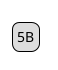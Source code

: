 {
  "sha1": "ro2ay40ins90m2pzkiiobupxrhvhxvn",
  "insertion": {
    "when": "2024-06-04T17:28:44.061Z",
    "url": "https://forum.plantuml.net/16980/%25substr-%24variable-does-not-work-strings-are-added-same-line",
    "user": "plantuml@gmail.com"
  }
}
@startuml
legend
!$labelWithDetails = "12345"
!$line = %substr($labelWithDetails, 3+1) + "B"
$line
endlegend
@enduml
